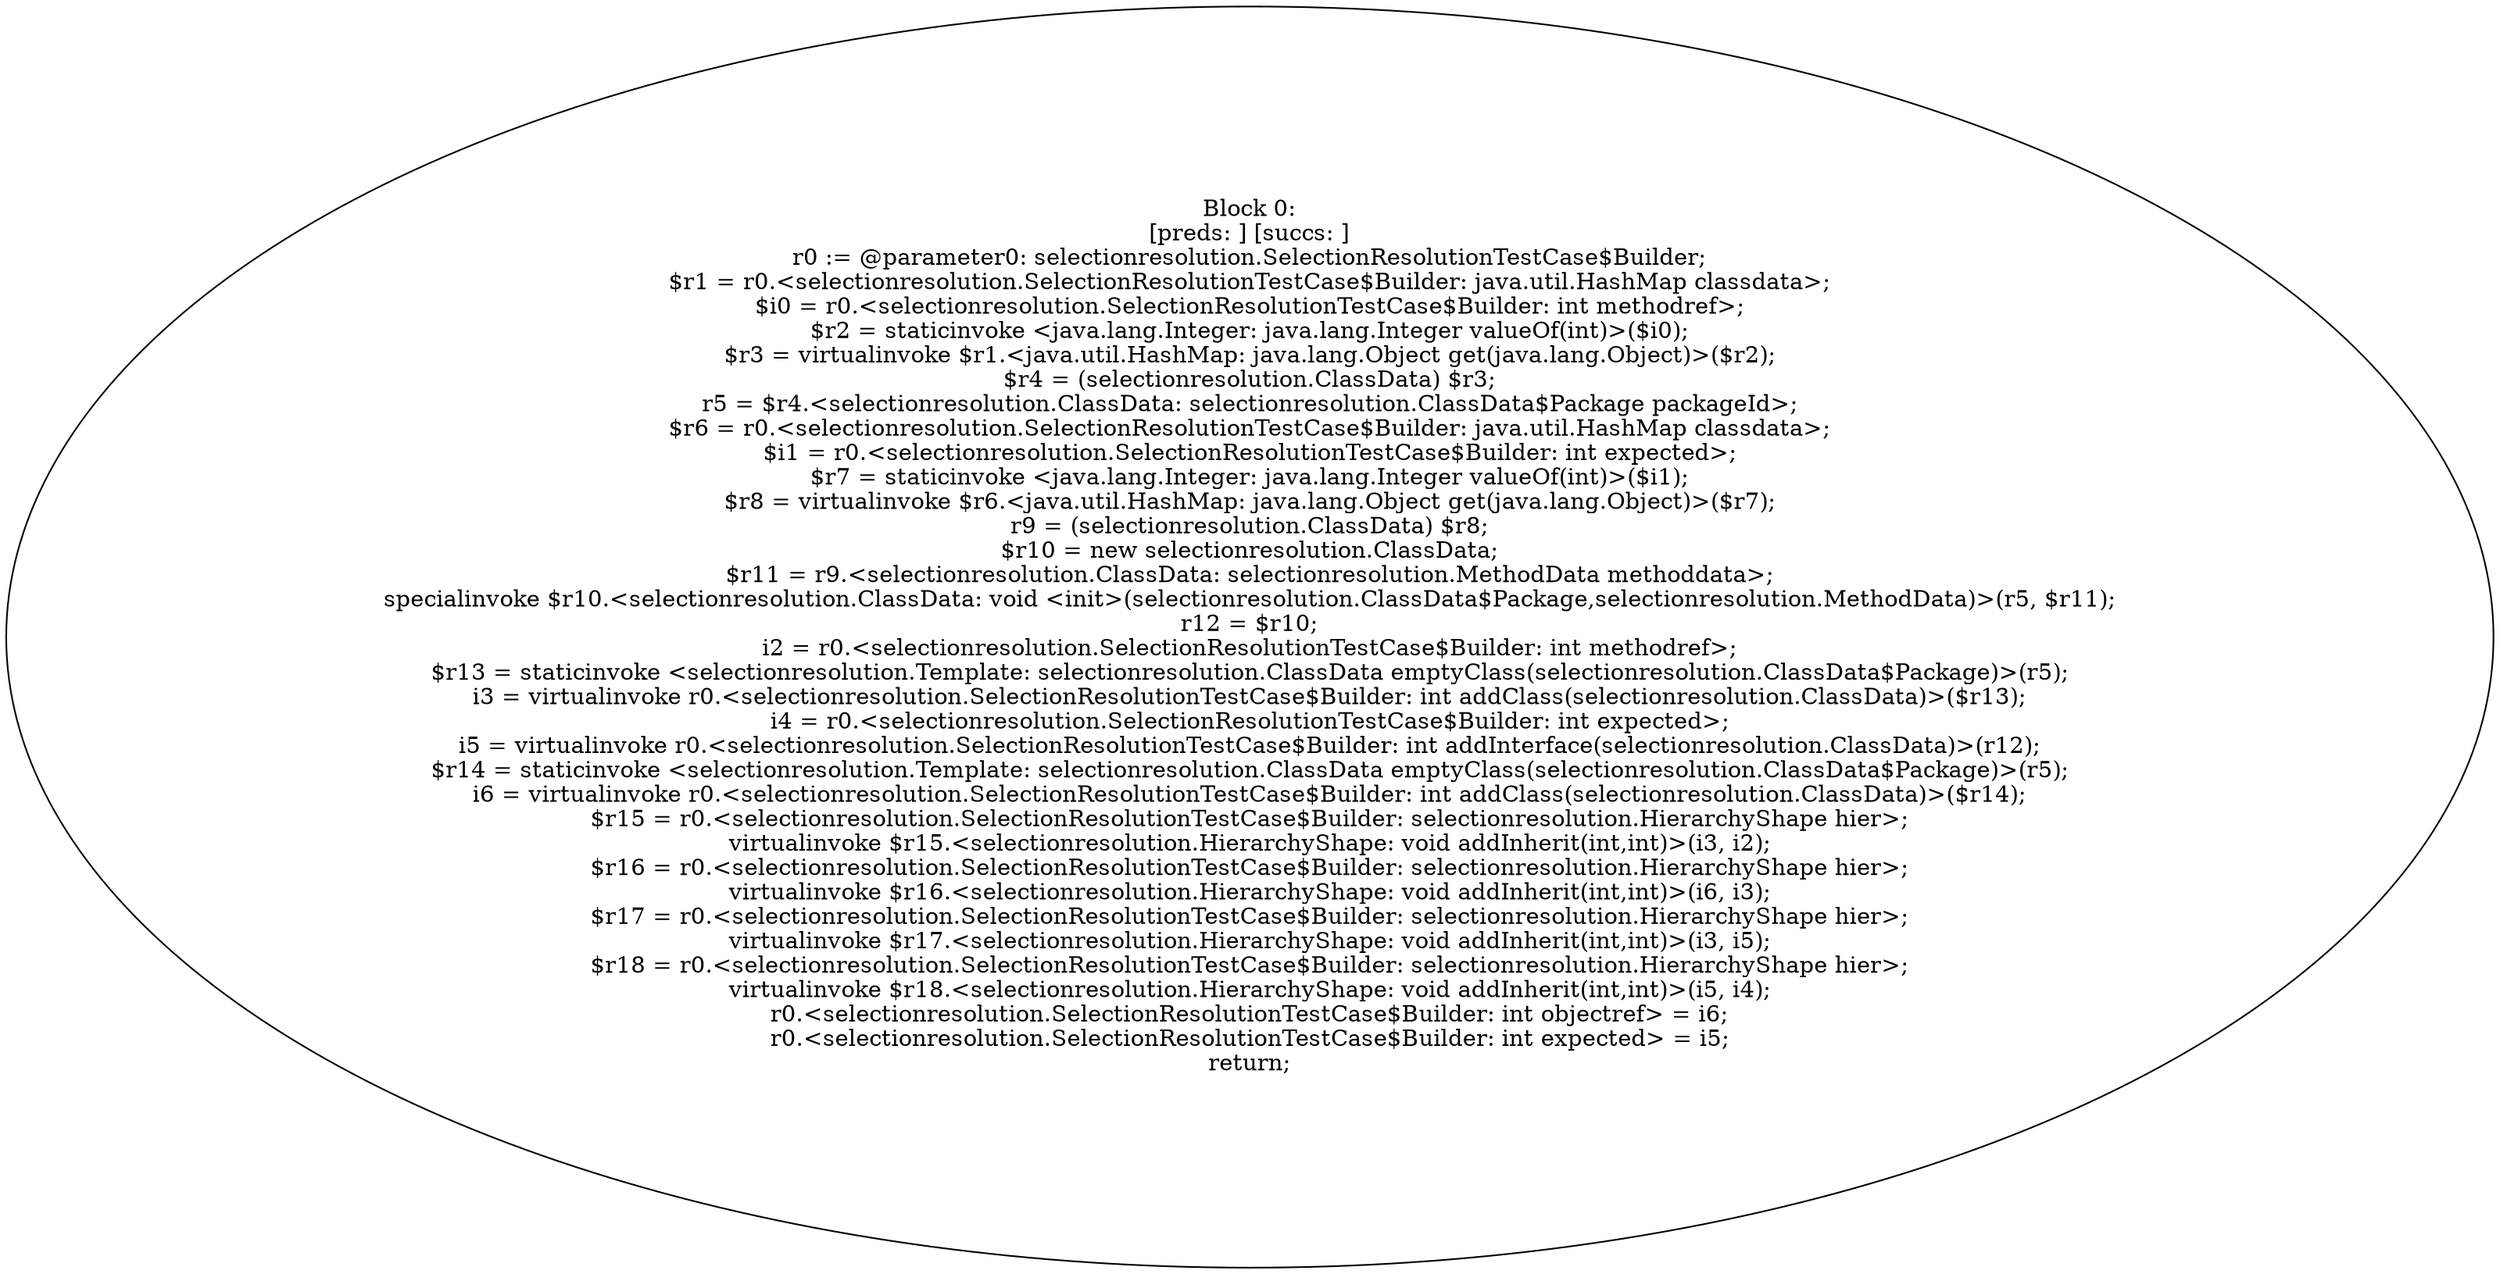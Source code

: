 digraph "unitGraph" {
    "Block 0:
[preds: ] [succs: ]
r0 := @parameter0: selectionresolution.SelectionResolutionTestCase$Builder;
$r1 = r0.<selectionresolution.SelectionResolutionTestCase$Builder: java.util.HashMap classdata>;
$i0 = r0.<selectionresolution.SelectionResolutionTestCase$Builder: int methodref>;
$r2 = staticinvoke <java.lang.Integer: java.lang.Integer valueOf(int)>($i0);
$r3 = virtualinvoke $r1.<java.util.HashMap: java.lang.Object get(java.lang.Object)>($r2);
$r4 = (selectionresolution.ClassData) $r3;
r5 = $r4.<selectionresolution.ClassData: selectionresolution.ClassData$Package packageId>;
$r6 = r0.<selectionresolution.SelectionResolutionTestCase$Builder: java.util.HashMap classdata>;
$i1 = r0.<selectionresolution.SelectionResolutionTestCase$Builder: int expected>;
$r7 = staticinvoke <java.lang.Integer: java.lang.Integer valueOf(int)>($i1);
$r8 = virtualinvoke $r6.<java.util.HashMap: java.lang.Object get(java.lang.Object)>($r7);
r9 = (selectionresolution.ClassData) $r8;
$r10 = new selectionresolution.ClassData;
$r11 = r9.<selectionresolution.ClassData: selectionresolution.MethodData methoddata>;
specialinvoke $r10.<selectionresolution.ClassData: void <init>(selectionresolution.ClassData$Package,selectionresolution.MethodData)>(r5, $r11);
r12 = $r10;
i2 = r0.<selectionresolution.SelectionResolutionTestCase$Builder: int methodref>;
$r13 = staticinvoke <selectionresolution.Template: selectionresolution.ClassData emptyClass(selectionresolution.ClassData$Package)>(r5);
i3 = virtualinvoke r0.<selectionresolution.SelectionResolutionTestCase$Builder: int addClass(selectionresolution.ClassData)>($r13);
i4 = r0.<selectionresolution.SelectionResolutionTestCase$Builder: int expected>;
i5 = virtualinvoke r0.<selectionresolution.SelectionResolutionTestCase$Builder: int addInterface(selectionresolution.ClassData)>(r12);
$r14 = staticinvoke <selectionresolution.Template: selectionresolution.ClassData emptyClass(selectionresolution.ClassData$Package)>(r5);
i6 = virtualinvoke r0.<selectionresolution.SelectionResolutionTestCase$Builder: int addClass(selectionresolution.ClassData)>($r14);
$r15 = r0.<selectionresolution.SelectionResolutionTestCase$Builder: selectionresolution.HierarchyShape hier>;
virtualinvoke $r15.<selectionresolution.HierarchyShape: void addInherit(int,int)>(i3, i2);
$r16 = r0.<selectionresolution.SelectionResolutionTestCase$Builder: selectionresolution.HierarchyShape hier>;
virtualinvoke $r16.<selectionresolution.HierarchyShape: void addInherit(int,int)>(i6, i3);
$r17 = r0.<selectionresolution.SelectionResolutionTestCase$Builder: selectionresolution.HierarchyShape hier>;
virtualinvoke $r17.<selectionresolution.HierarchyShape: void addInherit(int,int)>(i3, i5);
$r18 = r0.<selectionresolution.SelectionResolutionTestCase$Builder: selectionresolution.HierarchyShape hier>;
virtualinvoke $r18.<selectionresolution.HierarchyShape: void addInherit(int,int)>(i5, i4);
r0.<selectionresolution.SelectionResolutionTestCase$Builder: int objectref> = i6;
r0.<selectionresolution.SelectionResolutionTestCase$Builder: int expected> = i5;
return;
"
}
